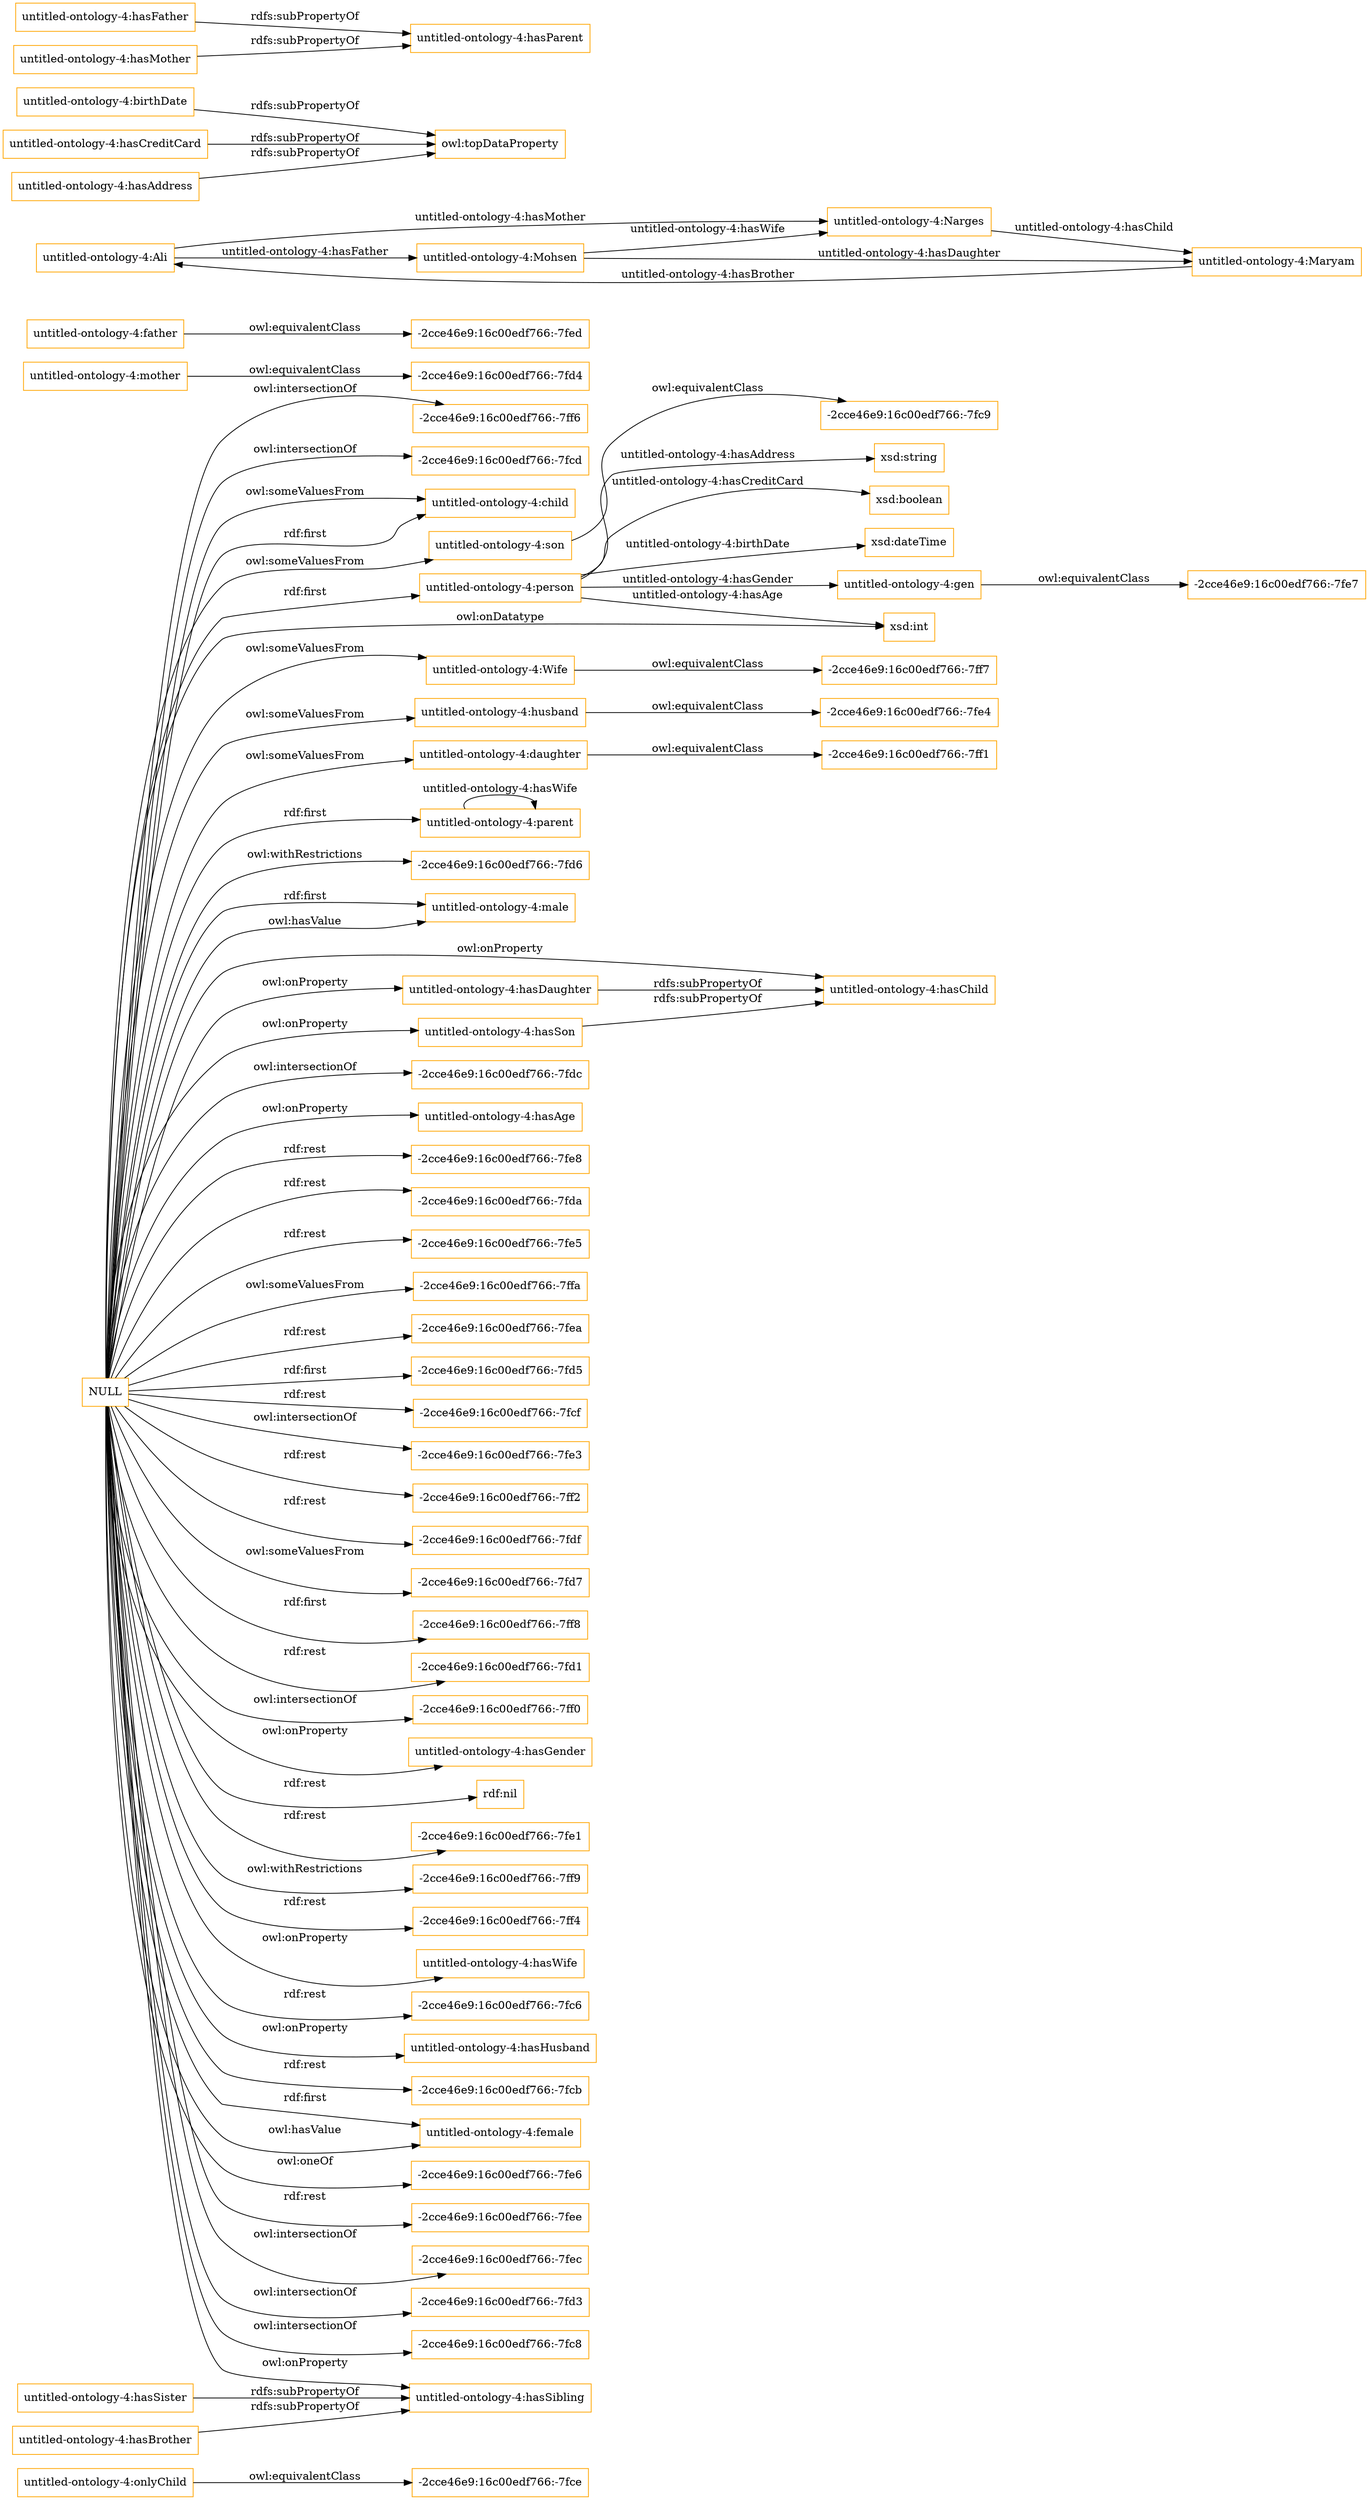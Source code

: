 digraph ar2dtool_diagram { 
rankdir=LR;
size="1501"
node [shape = rectangle, color="orange"]; "untitled-ontology-4:onlyChild" "untitled-ontology-4:child" "untitled-ontology-4:mother" "-2cce46e9:16c00edf766:-7ff7" "-2cce46e9:16c00edf766:-7fc9" "-2cce46e9:16c00edf766:-7fd4" "untitled-ontology-4:son" "untitled-ontology-4:person" "untitled-ontology-4:Wife" "-2cce46e9:16c00edf766:-7fed" "-2cce46e9:16c00edf766:-7ff1" "-2cce46e9:16c00edf766:-7fce" "-2cce46e9:16c00edf766:-7fe7" "-2cce46e9:16c00edf766:-7fe4" "untitled-ontology-4:father" "untitled-ontology-4:husband" "untitled-ontology-4:gen" "untitled-ontology-4:daughter" "untitled-ontology-4:parent" ; /*classes style*/
	"NULL" -> "-2cce46e9:16c00edf766:-7fd6" [ label = "owl:withRestrictions" ];
	"NULL" -> "untitled-ontology-4:male" [ label = "rdf:first" ];
	"NULL" -> "untitled-ontology-4:hasDaughter" [ label = "owl:onProperty" ];
	"NULL" -> "untitled-ontology-4:child" [ label = "owl:someValuesFrom" ];
	"NULL" -> "-2cce46e9:16c00edf766:-7fdc" [ label = "owl:intersectionOf" ];
	"NULL" -> "untitled-ontology-4:hasAge" [ label = "owl:onProperty" ];
	"NULL" -> "-2cce46e9:16c00edf766:-7fe8" [ label = "rdf:rest" ];
	"NULL" -> "-2cce46e9:16c00edf766:-7fda" [ label = "rdf:rest" ];
	"NULL" -> "untitled-ontology-4:husband" [ label = "owl:someValuesFrom" ];
	"NULL" -> "-2cce46e9:16c00edf766:-7fe5" [ label = "rdf:rest" ];
	"NULL" -> "-2cce46e9:16c00edf766:-7ffa" [ label = "owl:someValuesFrom" ];
	"NULL" -> "-2cce46e9:16c00edf766:-7fea" [ label = "rdf:rest" ];
	"NULL" -> "untitled-ontology-4:hasSon" [ label = "owl:onProperty" ];
	"NULL" -> "-2cce46e9:16c00edf766:-7fd5" [ label = "rdf:first" ];
	"NULL" -> "-2cce46e9:16c00edf766:-7fcf" [ label = "rdf:rest" ];
	"NULL" -> "untitled-ontology-4:hasChild" [ label = "owl:onProperty" ];
	"NULL" -> "-2cce46e9:16c00edf766:-7fe3" [ label = "owl:intersectionOf" ];
	"NULL" -> "untitled-ontology-4:child" [ label = "rdf:first" ];
	"NULL" -> "untitled-ontology-4:person" [ label = "rdf:first" ];
	"NULL" -> "-2cce46e9:16c00edf766:-7ff2" [ label = "rdf:rest" ];
	"NULL" -> "-2cce46e9:16c00edf766:-7fdf" [ label = "rdf:rest" ];
	"NULL" -> "-2cce46e9:16c00edf766:-7fd7" [ label = "owl:someValuesFrom" ];
	"NULL" -> "untitled-ontology-4:daughter" [ label = "owl:someValuesFrom" ];
	"NULL" -> "untitled-ontology-4:hasSibling" [ label = "owl:onProperty" ];
	"NULL" -> "xsd:int" [ label = "owl:onDatatype" ];
	"NULL" -> "-2cce46e9:16c00edf766:-7ff8" [ label = "rdf:first" ];
	"NULL" -> "-2cce46e9:16c00edf766:-7fd1" [ label = "rdf:rest" ];
	"NULL" -> "-2cce46e9:16c00edf766:-7ff0" [ label = "owl:intersectionOf" ];
	"NULL" -> "untitled-ontology-4:hasGender" [ label = "owl:onProperty" ];
	"NULL" -> "untitled-ontology-4:son" [ label = "owl:someValuesFrom" ];
	"NULL" -> "untitled-ontology-4:male" [ label = "owl:hasValue" ];
	"NULL" -> "rdf:nil" [ label = "rdf:rest" ];
	"NULL" -> "-2cce46e9:16c00edf766:-7fe1" [ label = "rdf:rest" ];
	"NULL" -> "-2cce46e9:16c00edf766:-7ff9" [ label = "owl:withRestrictions" ];
	"NULL" -> "-2cce46e9:16c00edf766:-7ff4" [ label = "rdf:rest" ];
	"NULL" -> "untitled-ontology-4:hasWife" [ label = "owl:onProperty" ];
	"NULL" -> "-2cce46e9:16c00edf766:-7fc6" [ label = "rdf:rest" ];
	"NULL" -> "untitled-ontology-4:hasHusband" [ label = "owl:onProperty" ];
	"NULL" -> "-2cce46e9:16c00edf766:-7fcb" [ label = "rdf:rest" ];
	"NULL" -> "untitled-ontology-4:Wife" [ label = "owl:someValuesFrom" ];
	"NULL" -> "untitled-ontology-4:female" [ label = "rdf:first" ];
	"NULL" -> "-2cce46e9:16c00edf766:-7fe6" [ label = "owl:oneOf" ];
	"NULL" -> "-2cce46e9:16c00edf766:-7fee" [ label = "rdf:rest" ];
	"NULL" -> "untitled-ontology-4:parent" [ label = "rdf:first" ];
	"NULL" -> "-2cce46e9:16c00edf766:-7fec" [ label = "owl:intersectionOf" ];
	"NULL" -> "-2cce46e9:16c00edf766:-7fd3" [ label = "owl:intersectionOf" ];
	"NULL" -> "-2cce46e9:16c00edf766:-7fc8" [ label = "owl:intersectionOf" ];
	"NULL" -> "-2cce46e9:16c00edf766:-7ff6" [ label = "owl:intersectionOf" ];
	"NULL" -> "untitled-ontology-4:female" [ label = "owl:hasValue" ];
	"NULL" -> "-2cce46e9:16c00edf766:-7fcd" [ label = "owl:intersectionOf" ];
	"untitled-ontology-4:Ali" -> "untitled-ontology-4:Narges" [ label = "untitled-ontology-4:hasMother" ];
	"untitled-ontology-4:Ali" -> "untitled-ontology-4:Mohsen" [ label = "untitled-ontology-4:hasFather" ];
	"untitled-ontology-4:mother" -> "-2cce46e9:16c00edf766:-7fd4" [ label = "owl:equivalentClass" ];
	"untitled-ontology-4:onlyChild" -> "-2cce46e9:16c00edf766:-7fce" [ label = "owl:equivalentClass" ];
	"untitled-ontology-4:birthDate" -> "owl:topDataProperty" [ label = "rdfs:subPropertyOf" ];
	"untitled-ontology-4:hasSister" -> "untitled-ontology-4:hasSibling" [ label = "rdfs:subPropertyOf" ];
	"untitled-ontology-4:hasCreditCard" -> "owl:topDataProperty" [ label = "rdfs:subPropertyOf" ];
	"untitled-ontology-4:Mohsen" -> "untitled-ontology-4:Narges" [ label = "untitled-ontology-4:hasWife" ];
	"untitled-ontology-4:Mohsen" -> "untitled-ontology-4:Maryam" [ label = "untitled-ontology-4:hasDaughter" ];
	"untitled-ontology-4:hasSon" -> "untitled-ontology-4:hasChild" [ label = "rdfs:subPropertyOf" ];
	"untitled-ontology-4:husband" -> "-2cce46e9:16c00edf766:-7fe4" [ label = "owl:equivalentClass" ];
	"untitled-ontology-4:gen" -> "-2cce46e9:16c00edf766:-7fe7" [ label = "owl:equivalentClass" ];
	"untitled-ontology-4:Maryam" -> "untitled-ontology-4:Ali" [ label = "untitled-ontology-4:hasBrother" ];
	"untitled-ontology-4:hasFather" -> "untitled-ontology-4:hasParent" [ label = "rdfs:subPropertyOf" ];
	"untitled-ontology-4:daughter" -> "-2cce46e9:16c00edf766:-7ff1" [ label = "owl:equivalentClass" ];
	"untitled-ontology-4:hasDaughter" -> "untitled-ontology-4:hasChild" [ label = "rdfs:subPropertyOf" ];
	"untitled-ontology-4:Wife" -> "-2cce46e9:16c00edf766:-7ff7" [ label = "owl:equivalentClass" ];
	"untitled-ontology-4:father" -> "-2cce46e9:16c00edf766:-7fed" [ label = "owl:equivalentClass" ];
	"untitled-ontology-4:hasMother" -> "untitled-ontology-4:hasParent" [ label = "rdfs:subPropertyOf" ];
	"untitled-ontology-4:son" -> "-2cce46e9:16c00edf766:-7fc9" [ label = "owl:equivalentClass" ];
	"untitled-ontology-4:hasAddress" -> "owl:topDataProperty" [ label = "rdfs:subPropertyOf" ];
	"untitled-ontology-4:hasBrother" -> "untitled-ontology-4:hasSibling" [ label = "rdfs:subPropertyOf" ];
	"untitled-ontology-4:Narges" -> "untitled-ontology-4:Maryam" [ label = "untitled-ontology-4:hasChild" ];
	"untitled-ontology-4:person" -> "xsd:int" [ label = "untitled-ontology-4:hasAge" ];
	"untitled-ontology-4:person" -> "untitled-ontology-4:gen" [ label = "untitled-ontology-4:hasGender" ];
	"untitled-ontology-4:person" -> "xsd:string" [ label = "untitled-ontology-4:hasAddress" ];
	"untitled-ontology-4:parent" -> "untitled-ontology-4:parent" [ label = "untitled-ontology-4:hasWife" ];
	"untitled-ontology-4:person" -> "xsd:boolean" [ label = "untitled-ontology-4:hasCreditCard" ];
	"untitled-ontology-4:person" -> "xsd:dateTime" [ label = "untitled-ontology-4:birthDate" ];

}
